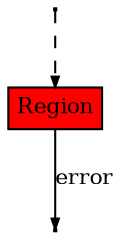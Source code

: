 digraph {
	ranksep=0.5
	nodesep=0.12
	node[fontsize=10.5,shape=box,height=0.02,width=0.02,margin="0.05,0.05"]
	edge[fontsize=10.5,arrowsize=0.5]

	start1 [label=""]
	3 [label="Region", style=filled,fillcolor=red]
	4 [label=""]

	start1->3[label=""style="dashed"]
	3->4[label="error"]
}